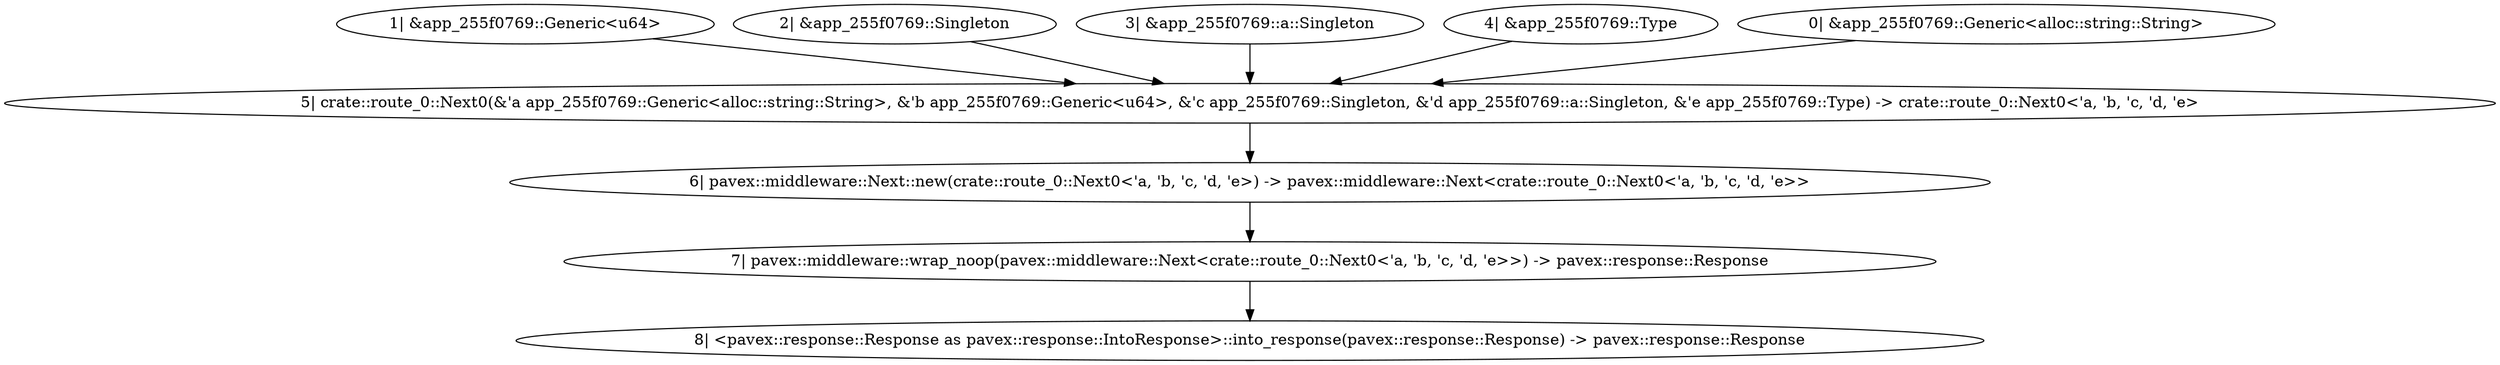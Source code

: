 digraph "GET / - 0" {
    0 [ label = "7| pavex::middleware::wrap_noop(pavex::middleware::Next<crate::route_0::Next0<'a, 'b, 'c, 'd, 'e>>) -> pavex::response::Response"]
    1 [ label = "6| pavex::middleware::Next::new(crate::route_0::Next0<'a, 'b, 'c, 'd, 'e>) -> pavex::middleware::Next<crate::route_0::Next0<'a, 'b, 'c, 'd, 'e>>"]
    2 [ label = "5| crate::route_0::Next0(&'a app_255f0769::Generic<alloc::string::String>, &'b app_255f0769::Generic<u64>, &'c app_255f0769::Singleton, &'d app_255f0769::a::Singleton, &'e app_255f0769::Type) -> crate::route_0::Next0<'a, 'b, 'c, 'd, 'e>"]
    3 [ label = "1| &app_255f0769::Generic<u64>"]
    4 [ label = "2| &app_255f0769::Singleton"]
    5 [ label = "3| &app_255f0769::a::Singleton"]
    6 [ label = "4| &app_255f0769::Type"]
    8 [ label = "8| <pavex::response::Response as pavex::response::IntoResponse>::into_response(pavex::response::Response) -> pavex::response::Response"]
    9 [ label = "0| &app_255f0769::Generic<alloc::string::String>"]
    1 -> 0 [ ]
    2 -> 1 [ ]
    6 -> 2 [ ]
    5 -> 2 [ ]
    4 -> 2 [ ]
    3 -> 2 [ ]
    0 -> 8 [ ]
    9 -> 2 [ ]
}

digraph "GET / - 1" {
    0 [ label = "5| app_255f0769::handler(&app_255f0769::Type, &app_255f0769::Generic<alloc::string::String>, &app_255f0769::Generic<u64>, &app_255f0769::Singleton, &app_255f0769::a::Singleton) -> pavex::response::Response"]
    1 [ label = "1| &app_255f0769::Generic<alloc::string::String>"]
    2 [ label = "2| &app_255f0769::Generic<u64>"]
    3 [ label = "3| &app_255f0769::Singleton"]
    4 [ label = "4| &app_255f0769::a::Singleton"]
    6 [ label = "6| <pavex::response::Response as pavex::response::IntoResponse>::into_response(pavex::response::Response) -> pavex::response::Response"]
    7 [ label = "0| &app_255f0769::Type"]
    4 -> 0 [ ]
    3 -> 0 [ ]
    2 -> 0 [ ]
    1 -> 0 [ ]
    0 -> 6 [ ]
    7 -> 0 [ ]
}

digraph "* * - 0" {
    0 [ label = "3| pavex::middleware::wrap_noop(pavex::middleware::Next<crate::route_1::Next0<'a>>) -> pavex::response::Response"]
    1 [ label = "2| pavex::middleware::Next::new(crate::route_1::Next0<'a>) -> pavex::middleware::Next<crate::route_1::Next0<'a>>"]
    2 [ label = "1| crate::route_1::Next0(&'a pavex::router::AllowedMethods) -> crate::route_1::Next0<'a>"]
    4 [ label = "4| <pavex::response::Response as pavex::response::IntoResponse>::into_response(pavex::response::Response) -> pavex::response::Response"]
    5 [ label = "0| &pavex::router::AllowedMethods"]
    1 -> 0 [ ]
    2 -> 1 [ ]
    0 -> 4 [ ]
    5 -> 2 [ ]
}

digraph "* * - 1" {
    0 [ label = "1| pavex::router::default_fallback(&pavex::router::AllowedMethods) -> pavex::response::Response"]
    2 [ label = "2| <pavex::response::Response as pavex::response::IntoResponse>::into_response(pavex::response::Response) -> pavex::response::Response"]
    3 [ label = "0| &pavex::router::AllowedMethods"]
    0 -> 2 [ ]
    3 -> 0 [ ]
}

digraph app_state {
    0 [ label = "5| crate::ApplicationState(app_255f0769::a::Singleton, app_255f0769::Singleton, app_255f0769::Generic<alloc::string::String>, app_255f0769::Generic<u64>, app_255f0769::Type) -> crate::ApplicationState"]
    1 [ label = "4| app_255f0769::a::Singleton::new() -> app_255f0769::a::Singleton"]
    2 [ label = "3| app_255f0769::Singleton::new() -> app_255f0769::Singleton"]
    3 [ label = "2| app_255f0769::Generic::new() -> app_255f0769::Generic<alloc::string::String>"]
    4 [ label = "1| app_255f0769::Generic::new() -> app_255f0769::Generic<u64>"]
    5 [ label = "0| app_255f0769::Type::new() -> app_255f0769::Type"]
    5 -> 0 [ ]
    4 -> 0 [ ]
    3 -> 0 [ ]
    2 -> 0 [ ]
    1 -> 0 [ ]
}
